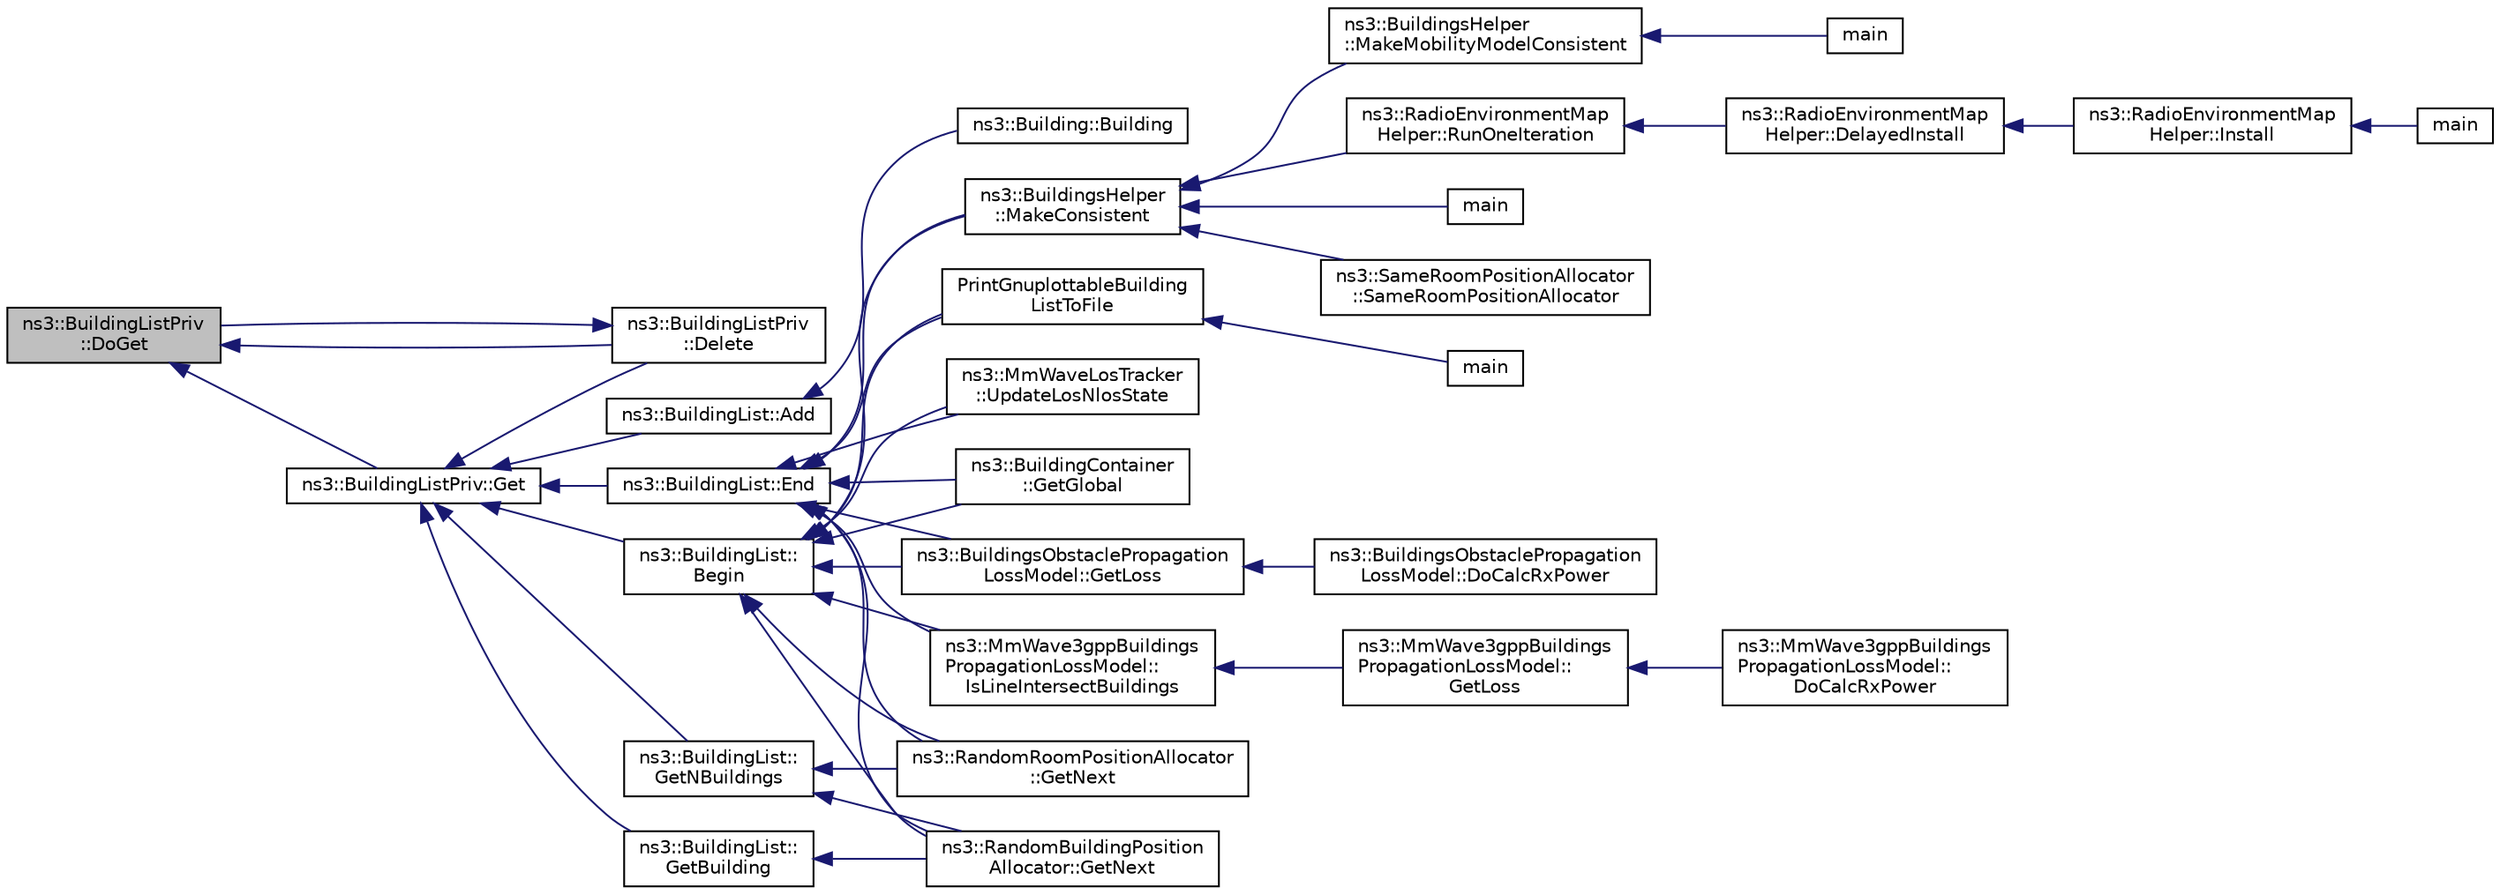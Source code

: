 digraph "ns3::BuildingListPriv::DoGet"
{
  edge [fontname="Helvetica",fontsize="10",labelfontname="Helvetica",labelfontsize="10"];
  node [fontname="Helvetica",fontsize="10",shape=record];
  rankdir="LR";
  Node1 [label="ns3::BuildingListPriv\l::DoGet",height=0.2,width=0.4,color="black", fillcolor="grey75", style="filled", fontcolor="black"];
  Node1 -> Node2 [dir="back",color="midnightblue",fontsize="10",style="solid"];
  Node2 [label="ns3::BuildingListPriv::Get",height=0.2,width=0.4,color="black", fillcolor="white", style="filled",URL="$db/d61/classns3_1_1BuildingListPriv.html#aab33058ff56f83a387161cd50839227d"];
  Node2 -> Node3 [dir="back",color="midnightblue",fontsize="10",style="solid"];
  Node3 [label="ns3::BuildingListPriv\l::Delete",height=0.2,width=0.4,color="black", fillcolor="white", style="filled",URL="$db/d61/classns3_1_1BuildingListPriv.html#a591d74fa815a289835c12998bd932dc9"];
  Node3 -> Node1 [dir="back",color="midnightblue",fontsize="10",style="solid"];
  Node2 -> Node4 [dir="back",color="midnightblue",fontsize="10",style="solid"];
  Node4 [label="ns3::BuildingList::Add",height=0.2,width=0.4,color="black", fillcolor="white", style="filled",URL="$d6/d28/classns3_1_1BuildingList.html#a742f48290b35f9979c8d4d3dc9717948"];
  Node4 -> Node5 [dir="back",color="midnightblue",fontsize="10",style="solid"];
  Node5 [label="ns3::Building::Building",height=0.2,width=0.4,color="black", fillcolor="white", style="filled",URL="$d3/d67/classns3_1_1Building.html#a084396234ba491e17b34896481101cd9"];
  Node2 -> Node6 [dir="back",color="midnightblue",fontsize="10",style="solid"];
  Node6 [label="ns3::BuildingList::\lBegin",height=0.2,width=0.4,color="black", fillcolor="white", style="filled",URL="$d6/d28/classns3_1_1BuildingList.html#adbb122872e11541e930f0a3afa70a479"];
  Node6 -> Node7 [dir="back",color="midnightblue",fontsize="10",style="solid"];
  Node7 [label="ns3::BuildingContainer\l::GetGlobal",height=0.2,width=0.4,color="black", fillcolor="white", style="filled",URL="$d9/d61/classns3_1_1BuildingContainer.html#aeb981db901ebe02e4924de538191f09c",tooltip="Create a BuildingContainer that contains a list of all buildings stored in the ns3::BuildingList. "];
  Node6 -> Node8 [dir="back",color="midnightblue",fontsize="10",style="solid"];
  Node8 [label="ns3::RandomBuildingPosition\lAllocator::GetNext",height=0.2,width=0.4,color="black", fillcolor="white", style="filled",URL="$de/d30/classns3_1_1RandomBuildingPositionAllocator.html#af69e84fdb3d52246f61228ab4b9ac391"];
  Node6 -> Node9 [dir="back",color="midnightblue",fontsize="10",style="solid"];
  Node9 [label="ns3::RandomRoomPositionAllocator\l::GetNext",height=0.2,width=0.4,color="black", fillcolor="white", style="filled",URL="$dd/d26/classns3_1_1RandomRoomPositionAllocator.html#a01f64780cc703025e55f1cc451e2441c"];
  Node6 -> Node10 [dir="back",color="midnightblue",fontsize="10",style="solid"];
  Node10 [label="ns3::BuildingsHelper\l::MakeConsistent",height=0.2,width=0.4,color="black", fillcolor="white", style="filled",URL="$d6/d04/classns3_1_1BuildingsHelper.html#a355b3ae0c0f772746e66fb712c0bc0b0"];
  Node10 -> Node11 [dir="back",color="midnightblue",fontsize="10",style="solid"];
  Node11 [label="main",height=0.2,width=0.4,color="black", fillcolor="white", style="filled",URL="$d1/dc3/buildings-pathloss-profiler_8cc.html#a0ddf1224851353fc92bfbff6f499fa97"];
  Node10 -> Node12 [dir="back",color="midnightblue",fontsize="10",style="solid"];
  Node12 [label="ns3::SameRoomPositionAllocator\l::SameRoomPositionAllocator",height=0.2,width=0.4,color="black", fillcolor="white", style="filled",URL="$db/dd1/classns3_1_1SameRoomPositionAllocator.html#a3910053fde8c11824443e7ee5acf2afd"];
  Node10 -> Node13 [dir="back",color="midnightblue",fontsize="10",style="solid"];
  Node13 [label="ns3::BuildingsHelper\l::MakeMobilityModelConsistent",height=0.2,width=0.4,color="black", fillcolor="white", style="filled",URL="$d6/d04/classns3_1_1BuildingsHelper.html#a1ba0e6a41145c830b79105bef420b883"];
  Node13 -> Node14 [dir="back",color="midnightblue",fontsize="10",style="solid"];
  Node14 [label="main",height=0.2,width=0.4,color="black", fillcolor="white", style="filled",URL="$d4/da7/lena-profiling_8cc.html#a0ddf1224851353fc92bfbff6f499fa97"];
  Node10 -> Node15 [dir="back",color="midnightblue",fontsize="10",style="solid"];
  Node15 [label="ns3::RadioEnvironmentMap\lHelper::RunOneIteration",height=0.2,width=0.4,color="black", fillcolor="white", style="filled",URL="$de/d0e/classns3_1_1RadioEnvironmentMapHelper.html#ae6b9af1e31cdc5cf11ef5879d5925908"];
  Node15 -> Node16 [dir="back",color="midnightblue",fontsize="10",style="solid"];
  Node16 [label="ns3::RadioEnvironmentMap\lHelper::DelayedInstall",height=0.2,width=0.4,color="black", fillcolor="white", style="filled",URL="$de/d0e/classns3_1_1RadioEnvironmentMapHelper.html#ab8591d08fcb179f5ba004d05feded580"];
  Node16 -> Node17 [dir="back",color="midnightblue",fontsize="10",style="solid"];
  Node17 [label="ns3::RadioEnvironmentMap\lHelper::Install",height=0.2,width=0.4,color="black", fillcolor="white", style="filled",URL="$de/d0e/classns3_1_1RadioEnvironmentMapHelper.html#a0b15c982ea80037f9409d73654b48548"];
  Node17 -> Node18 [dir="back",color="midnightblue",fontsize="10",style="solid"];
  Node18 [label="main",height=0.2,width=0.4,color="black", fillcolor="white", style="filled",URL="$d9/d7b/lena-distributed-ffr_8cc.html#a0ddf1224851353fc92bfbff6f499fa97"];
  Node6 -> Node19 [dir="back",color="midnightblue",fontsize="10",style="solid"];
  Node19 [label="PrintGnuplottableBuilding\lListToFile",height=0.2,width=0.4,color="black", fillcolor="white", style="filled",URL="$d5/d1b/mc-twoenbs_8cc.html#aa3ac76c624e240e8ea6e415ff2289b4b"];
  Node19 -> Node20 [dir="back",color="midnightblue",fontsize="10",style="solid"];
  Node20 [label="main",height=0.2,width=0.4,color="black", fillcolor="white", style="filled",URL="$d5/d1b/mc-twoenbs_8cc.html#a0ddf1224851353fc92bfbff6f499fa97"];
  Node6 -> Node21 [dir="back",color="midnightblue",fontsize="10",style="solid"];
  Node21 [label="ns3::BuildingsObstaclePropagation\lLossModel::GetLoss",height=0.2,width=0.4,color="black", fillcolor="white", style="filled",URL="$db/d0d/classns3_1_1BuildingsObstaclePropagationLossModel.html#aeb4896558411b94c66c1070dd800b1e1"];
  Node21 -> Node22 [dir="back",color="midnightblue",fontsize="10",style="solid"];
  Node22 [label="ns3::BuildingsObstaclePropagation\lLossModel::DoCalcRxPower",height=0.2,width=0.4,color="black", fillcolor="white", style="filled",URL="$db/d0d/classns3_1_1BuildingsObstaclePropagationLossModel.html#ae938f5d032fe35e93ffc3c98450947d3"];
  Node6 -> Node23 [dir="back",color="midnightblue",fontsize="10",style="solid"];
  Node23 [label="ns3::MmWave3gppBuildings\lPropagationLossModel::\lIsLineIntersectBuildings",height=0.2,width=0.4,color="black", fillcolor="white", style="filled",URL="$d6/d89/classns3_1_1MmWave3gppBuildingsPropagationLossModel.html#a6bda988e9a066c968bb391ef158c7ed0"];
  Node23 -> Node24 [dir="back",color="midnightblue",fontsize="10",style="solid"];
  Node24 [label="ns3::MmWave3gppBuildings\lPropagationLossModel::\lGetLoss",height=0.2,width=0.4,color="black", fillcolor="white", style="filled",URL="$d6/d89/classns3_1_1MmWave3gppBuildingsPropagationLossModel.html#ae461e2a33b54da63fe384804e719813b"];
  Node24 -> Node25 [dir="back",color="midnightblue",fontsize="10",style="solid"];
  Node25 [label="ns3::MmWave3gppBuildings\lPropagationLossModel::\lDoCalcRxPower",height=0.2,width=0.4,color="black", fillcolor="white", style="filled",URL="$d6/d89/classns3_1_1MmWave3gppBuildingsPropagationLossModel.html#ada18d8a51aff691ae918be09794df267"];
  Node6 -> Node26 [dir="back",color="midnightblue",fontsize="10",style="solid"];
  Node26 [label="ns3::MmWaveLosTracker\l::UpdateLosNlosState",height=0.2,width=0.4,color="black", fillcolor="white", style="filled",URL="$d6/d4e/classns3_1_1MmWaveLosTracker.html#ab7da930a74b9fbe3c972724bccd77616"];
  Node2 -> Node27 [dir="back",color="midnightblue",fontsize="10",style="solid"];
  Node27 [label="ns3::BuildingList::End",height=0.2,width=0.4,color="black", fillcolor="white", style="filled",URL="$d6/d28/classns3_1_1BuildingList.html#abc6b941dbb194efb9f00352cc6b3db65"];
  Node27 -> Node7 [dir="back",color="midnightblue",fontsize="10",style="solid"];
  Node27 -> Node8 [dir="back",color="midnightblue",fontsize="10",style="solid"];
  Node27 -> Node9 [dir="back",color="midnightblue",fontsize="10",style="solid"];
  Node27 -> Node10 [dir="back",color="midnightblue",fontsize="10",style="solid"];
  Node27 -> Node19 [dir="back",color="midnightblue",fontsize="10",style="solid"];
  Node27 -> Node21 [dir="back",color="midnightblue",fontsize="10",style="solid"];
  Node27 -> Node23 [dir="back",color="midnightblue",fontsize="10",style="solid"];
  Node27 -> Node26 [dir="back",color="midnightblue",fontsize="10",style="solid"];
  Node2 -> Node28 [dir="back",color="midnightblue",fontsize="10",style="solid"];
  Node28 [label="ns3::BuildingList::\lGetBuilding",height=0.2,width=0.4,color="black", fillcolor="white", style="filled",URL="$d6/d28/classns3_1_1BuildingList.html#a206588dcc04671d3607381622233d0e0"];
  Node28 -> Node8 [dir="back",color="midnightblue",fontsize="10",style="solid"];
  Node2 -> Node29 [dir="back",color="midnightblue",fontsize="10",style="solid"];
  Node29 [label="ns3::BuildingList::\lGetNBuildings",height=0.2,width=0.4,color="black", fillcolor="white", style="filled",URL="$d6/d28/classns3_1_1BuildingList.html#a80e3d43b64f35c4f98ecfcef9a5d9a9c"];
  Node29 -> Node8 [dir="back",color="midnightblue",fontsize="10",style="solid"];
  Node29 -> Node9 [dir="back",color="midnightblue",fontsize="10",style="solid"];
  Node1 -> Node3 [dir="back",color="midnightblue",fontsize="10",style="solid"];
}
